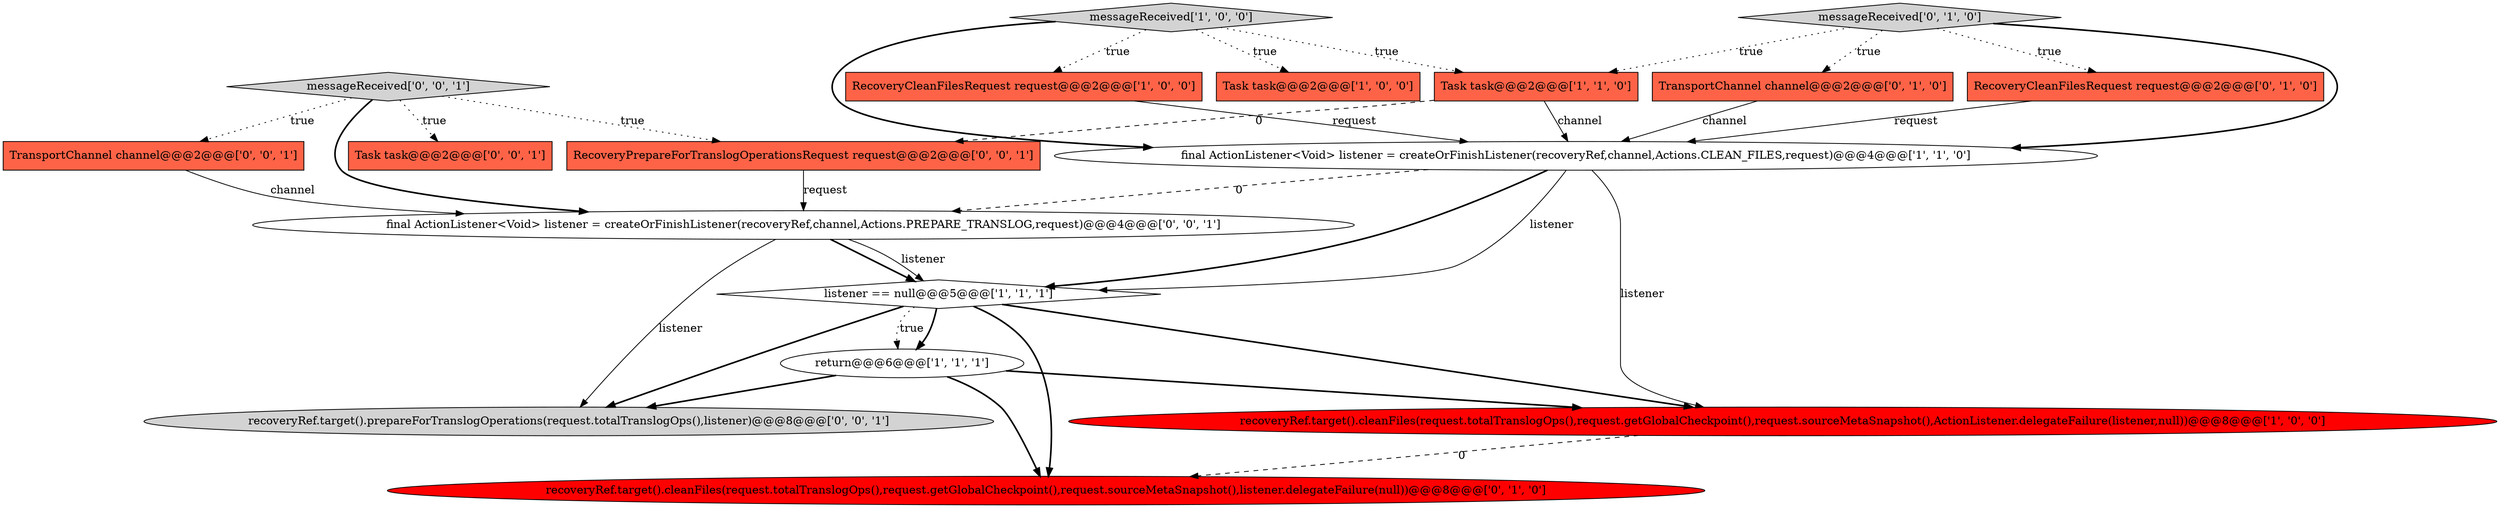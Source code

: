 digraph {
12 [style = filled, label = "messageReceived['0', '0', '1']", fillcolor = lightgray, shape = diamond image = "AAA0AAABBB3BBB"];
9 [style = filled, label = "recoveryRef.target().cleanFiles(request.totalTranslogOps(),request.getGlobalCheckpoint(),request.sourceMetaSnapshot(),listener.delegateFailure(null))@@@8@@@['0', '1', '0']", fillcolor = red, shape = ellipse image = "AAA1AAABBB2BBB"];
11 [style = filled, label = "messageReceived['0', '1', '0']", fillcolor = lightgray, shape = diamond image = "AAA0AAABBB2BBB"];
3 [style = filled, label = "RecoveryCleanFilesRequest request@@@2@@@['1', '0', '0']", fillcolor = tomato, shape = box image = "AAA0AAABBB1BBB"];
17 [style = filled, label = "final ActionListener<Void> listener = createOrFinishListener(recoveryRef,channel,Actions.PREPARE_TRANSLOG,request)@@@4@@@['0', '0', '1']", fillcolor = white, shape = ellipse image = "AAA0AAABBB3BBB"];
4 [style = filled, label = "Task task@@@2@@@['1', '0', '0']", fillcolor = tomato, shape = box image = "AAA0AAABBB1BBB"];
0 [style = filled, label = "final ActionListener<Void> listener = createOrFinishListener(recoveryRef,channel,Actions.CLEAN_FILES,request)@@@4@@@['1', '1', '0']", fillcolor = white, shape = ellipse image = "AAA0AAABBB1BBB"];
15 [style = filled, label = "RecoveryPrepareForTranslogOperationsRequest request@@@2@@@['0', '0', '1']", fillcolor = tomato, shape = box image = "AAA0AAABBB3BBB"];
6 [style = filled, label = "Task task@@@2@@@['1', '1', '0']", fillcolor = tomato, shape = box image = "AAA0AAABBB1BBB"];
14 [style = filled, label = "TransportChannel channel@@@2@@@['0', '0', '1']", fillcolor = tomato, shape = box image = "AAA0AAABBB3BBB"];
10 [style = filled, label = "TransportChannel channel@@@2@@@['0', '1', '0']", fillcolor = tomato, shape = box image = "AAA0AAABBB2BBB"];
2 [style = filled, label = "recoveryRef.target().cleanFiles(request.totalTranslogOps(),request.getGlobalCheckpoint(),request.sourceMetaSnapshot(),ActionListener.delegateFailure(listener,null))@@@8@@@['1', '0', '0']", fillcolor = red, shape = ellipse image = "AAA1AAABBB1BBB"];
1 [style = filled, label = "listener == null@@@5@@@['1', '1', '1']", fillcolor = white, shape = diamond image = "AAA0AAABBB1BBB"];
7 [style = filled, label = "messageReceived['1', '0', '0']", fillcolor = lightgray, shape = diamond image = "AAA0AAABBB1BBB"];
5 [style = filled, label = "return@@@6@@@['1', '1', '1']", fillcolor = white, shape = ellipse image = "AAA0AAABBB1BBB"];
13 [style = filled, label = "Task task@@@2@@@['0', '0', '1']", fillcolor = tomato, shape = box image = "AAA0AAABBB3BBB"];
16 [style = filled, label = "recoveryRef.target().prepareForTranslogOperations(request.totalTranslogOps(),listener)@@@8@@@['0', '0', '1']", fillcolor = lightgray, shape = ellipse image = "AAA0AAABBB3BBB"];
8 [style = filled, label = "RecoveryCleanFilesRequest request@@@2@@@['0', '1', '0']", fillcolor = tomato, shape = box image = "AAA0AAABBB2BBB"];
15->17 [style = solid, label="request"];
1->5 [style = bold, label=""];
7->6 [style = dotted, label="true"];
14->17 [style = solid, label="channel"];
6->0 [style = solid, label="channel"];
0->2 [style = solid, label="listener"];
17->1 [style = bold, label=""];
5->9 [style = bold, label=""];
11->10 [style = dotted, label="true"];
12->17 [style = bold, label=""];
12->15 [style = dotted, label="true"];
7->0 [style = bold, label=""];
0->17 [style = dashed, label="0"];
1->9 [style = bold, label=""];
3->0 [style = solid, label="request"];
5->16 [style = bold, label=""];
10->0 [style = solid, label="channel"];
12->14 [style = dotted, label="true"];
5->2 [style = bold, label=""];
17->1 [style = solid, label="listener"];
11->0 [style = bold, label=""];
12->13 [style = dotted, label="true"];
0->1 [style = solid, label="listener"];
8->0 [style = solid, label="request"];
6->15 [style = dashed, label="0"];
7->3 [style = dotted, label="true"];
1->16 [style = bold, label=""];
11->6 [style = dotted, label="true"];
0->1 [style = bold, label=""];
2->9 [style = dashed, label="0"];
17->16 [style = solid, label="listener"];
7->4 [style = dotted, label="true"];
11->8 [style = dotted, label="true"];
1->2 [style = bold, label=""];
1->5 [style = dotted, label="true"];
}
